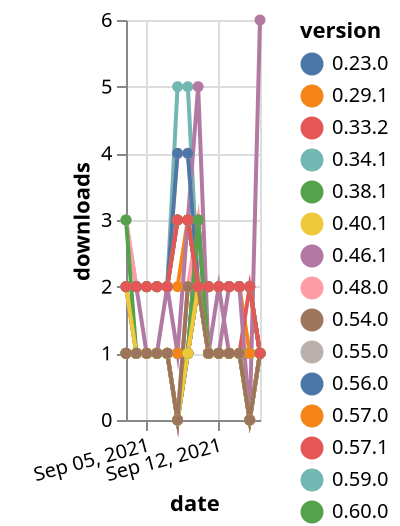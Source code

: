 {"$schema": "https://vega.github.io/schema/vega-lite/v5.json", "description": "A simple bar chart with embedded data.", "data": {"values": [{"date": "2021-09-03", "total": 260, "delta": 1, "version": "0.74.3"}, {"date": "2021-09-04", "total": 261, "delta": 1, "version": "0.74.3"}, {"date": "2021-09-05", "total": 262, "delta": 1, "version": "0.74.3"}, {"date": "2021-09-06", "total": 263, "delta": 1, "version": "0.74.3"}, {"date": "2021-09-07", "total": 264, "delta": 1, "version": "0.74.3"}, {"date": "2021-09-08", "total": 264, "delta": 0, "version": "0.74.3"}, {"date": "2021-09-09", "total": 265, "delta": 1, "version": "0.74.3"}, {"date": "2021-09-10", "total": 267, "delta": 2, "version": "0.74.3"}, {"date": "2021-09-11", "total": 268, "delta": 1, "version": "0.74.3"}, {"date": "2021-09-12", "total": 269, "delta": 1, "version": "0.74.3"}, {"date": "2021-09-13", "total": 270, "delta": 1, "version": "0.74.3"}, {"date": "2021-09-14", "total": 271, "delta": 1, "version": "0.74.3"}, {"date": "2021-09-15", "total": 271, "delta": 0, "version": "0.74.3"}, {"date": "2021-09-16", "total": 272, "delta": 1, "version": "0.74.3"}, {"date": "2021-09-03", "total": 3287, "delta": 3, "version": "0.34.1"}, {"date": "2021-09-04", "total": 3289, "delta": 2, "version": "0.34.1"}, {"date": "2021-09-05", "total": 3291, "delta": 2, "version": "0.34.1"}, {"date": "2021-09-06", "total": 3293, "delta": 2, "version": "0.34.1"}, {"date": "2021-09-07", "total": 3295, "delta": 2, "version": "0.34.1"}, {"date": "2021-09-08", "total": 3300, "delta": 5, "version": "0.34.1"}, {"date": "2021-09-09", "total": 3305, "delta": 5, "version": "0.34.1"}, {"date": "2021-09-10", "total": 3307, "delta": 2, "version": "0.34.1"}, {"date": "2021-09-11", "total": 3309, "delta": 2, "version": "0.34.1"}, {"date": "2021-09-12", "total": 3311, "delta": 2, "version": "0.34.1"}, {"date": "2021-09-13", "total": 3313, "delta": 2, "version": "0.34.1"}, {"date": "2021-09-14", "total": 3315, "delta": 2, "version": "0.34.1"}, {"date": "2021-09-15", "total": 3317, "delta": 2, "version": "0.34.1"}, {"date": "2021-09-16", "total": 3318, "delta": 1, "version": "0.34.1"}, {"date": "2021-09-03", "total": 2826, "delta": 2, "version": "0.29.1"}, {"date": "2021-09-04", "total": 2828, "delta": 2, "version": "0.29.1"}, {"date": "2021-09-05", "total": 2830, "delta": 2, "version": "0.29.1"}, {"date": "2021-09-06", "total": 2832, "delta": 2, "version": "0.29.1"}, {"date": "2021-09-07", "total": 2834, "delta": 2, "version": "0.29.1"}, {"date": "2021-09-08", "total": 2836, "delta": 2, "version": "0.29.1"}, {"date": "2021-09-09", "total": 2839, "delta": 3, "version": "0.29.1"}, {"date": "2021-09-10", "total": 2841, "delta": 2, "version": "0.29.1"}, {"date": "2021-09-11", "total": 2843, "delta": 2, "version": "0.29.1"}, {"date": "2021-09-12", "total": 2845, "delta": 2, "version": "0.29.1"}, {"date": "2021-09-13", "total": 2847, "delta": 2, "version": "0.29.1"}, {"date": "2021-09-14", "total": 2849, "delta": 2, "version": "0.29.1"}, {"date": "2021-09-15", "total": 2850, "delta": 1, "version": "0.29.1"}, {"date": "2021-09-16", "total": 2851, "delta": 1, "version": "0.29.1"}, {"date": "2021-09-03", "total": 124, "delta": 1, "version": "0.74.2"}, {"date": "2021-09-04", "total": 125, "delta": 1, "version": "0.74.2"}, {"date": "2021-09-05", "total": 126, "delta": 1, "version": "0.74.2"}, {"date": "2021-09-06", "total": 127, "delta": 1, "version": "0.74.2"}, {"date": "2021-09-07", "total": 128, "delta": 1, "version": "0.74.2"}, {"date": "2021-09-08", "total": 128, "delta": 0, "version": "0.74.2"}, {"date": "2021-09-09", "total": 129, "delta": 1, "version": "0.74.2"}, {"date": "2021-09-10", "total": 131, "delta": 2, "version": "0.74.2"}, {"date": "2021-09-11", "total": 132, "delta": 1, "version": "0.74.2"}, {"date": "2021-09-12", "total": 133, "delta": 1, "version": "0.74.2"}, {"date": "2021-09-13", "total": 134, "delta": 1, "version": "0.74.2"}, {"date": "2021-09-14", "total": 135, "delta": 1, "version": "0.74.2"}, {"date": "2021-09-15", "total": 135, "delta": 0, "version": "0.74.2"}, {"date": "2021-09-16", "total": 136, "delta": 1, "version": "0.74.2"}, {"date": "2021-09-03", "total": 231, "delta": 2, "version": "0.74.1"}, {"date": "2021-09-04", "total": 232, "delta": 1, "version": "0.74.1"}, {"date": "2021-09-05", "total": 233, "delta": 1, "version": "0.74.1"}, {"date": "2021-09-06", "total": 234, "delta": 1, "version": "0.74.1"}, {"date": "2021-09-07", "total": 235, "delta": 1, "version": "0.74.1"}, {"date": "2021-09-08", "total": 235, "delta": 0, "version": "0.74.1"}, {"date": "2021-09-09", "total": 236, "delta": 1, "version": "0.74.1"}, {"date": "2021-09-10", "total": 238, "delta": 2, "version": "0.74.1"}, {"date": "2021-09-11", "total": 239, "delta": 1, "version": "0.74.1"}, {"date": "2021-09-12", "total": 240, "delta": 1, "version": "0.74.1"}, {"date": "2021-09-13", "total": 241, "delta": 1, "version": "0.74.1"}, {"date": "2021-09-14", "total": 242, "delta": 1, "version": "0.74.1"}, {"date": "2021-09-15", "total": 242, "delta": 0, "version": "0.74.1"}, {"date": "2021-09-16", "total": 243, "delta": 1, "version": "0.74.1"}, {"date": "2021-09-03", "total": 135, "delta": 1, "version": "0.73.0"}, {"date": "2021-09-04", "total": 136, "delta": 1, "version": "0.73.0"}, {"date": "2021-09-05", "total": 137, "delta": 1, "version": "0.73.0"}, {"date": "2021-09-06", "total": 138, "delta": 1, "version": "0.73.0"}, {"date": "2021-09-07", "total": 139, "delta": 1, "version": "0.73.0"}, {"date": "2021-09-08", "total": 139, "delta": 0, "version": "0.73.0"}, {"date": "2021-09-09", "total": 141, "delta": 2, "version": "0.73.0"}, {"date": "2021-09-10", "total": 143, "delta": 2, "version": "0.73.0"}, {"date": "2021-09-11", "total": 144, "delta": 1, "version": "0.73.0"}, {"date": "2021-09-12", "total": 145, "delta": 1, "version": "0.73.0"}, {"date": "2021-09-13", "total": 146, "delta": 1, "version": "0.73.0"}, {"date": "2021-09-14", "total": 147, "delta": 1, "version": "0.73.0"}, {"date": "2021-09-15", "total": 147, "delta": 0, "version": "0.73.0"}, {"date": "2021-09-16", "total": 148, "delta": 1, "version": "0.73.0"}, {"date": "2021-09-03", "total": 2766, "delta": 2, "version": "0.40.1"}, {"date": "2021-09-04", "total": 2768, "delta": 2, "version": "0.40.1"}, {"date": "2021-09-05", "total": 2770, "delta": 2, "version": "0.40.1"}, {"date": "2021-09-06", "total": 2772, "delta": 2, "version": "0.40.1"}, {"date": "2021-09-07", "total": 2774, "delta": 2, "version": "0.40.1"}, {"date": "2021-09-08", "total": 2777, "delta": 3, "version": "0.40.1"}, {"date": "2021-09-09", "total": 2780, "delta": 3, "version": "0.40.1"}, {"date": "2021-09-10", "total": 2782, "delta": 2, "version": "0.40.1"}, {"date": "2021-09-11", "total": 2784, "delta": 2, "version": "0.40.1"}, {"date": "2021-09-12", "total": 2786, "delta": 2, "version": "0.40.1"}, {"date": "2021-09-13", "total": 2788, "delta": 2, "version": "0.40.1"}, {"date": "2021-09-14", "total": 2790, "delta": 2, "version": "0.40.1"}, {"date": "2021-09-15", "total": 2792, "delta": 2, "version": "0.40.1"}, {"date": "2021-09-16", "total": 2793, "delta": 1, "version": "0.40.1"}, {"date": "2021-09-03", "total": 7251, "delta": 2, "version": "0.62.1"}, {"date": "2021-09-04", "total": 7252, "delta": 1, "version": "0.62.1"}, {"date": "2021-09-05", "total": 7253, "delta": 1, "version": "0.62.1"}, {"date": "2021-09-06", "total": 7254, "delta": 1, "version": "0.62.1"}, {"date": "2021-09-07", "total": 7256, "delta": 2, "version": "0.62.1"}, {"date": "2021-09-08", "total": 7257, "delta": 1, "version": "0.62.1"}, {"date": "2021-09-09", "total": 7260, "delta": 3, "version": "0.62.1"}, {"date": "2021-09-10", "total": 7265, "delta": 5, "version": "0.62.1"}, {"date": "2021-09-11", "total": 7266, "delta": 1, "version": "0.62.1"}, {"date": "2021-09-12", "total": 7268, "delta": 2, "version": "0.62.1"}, {"date": "2021-09-13", "total": 7269, "delta": 1, "version": "0.62.1"}, {"date": "2021-09-14", "total": 7270, "delta": 1, "version": "0.62.1"}, {"date": "2021-09-15", "total": 7271, "delta": 1, "version": "0.62.1"}, {"date": "2021-09-16", "total": 7272, "delta": 1, "version": "0.62.1"}, {"date": "2021-09-03", "total": 2328, "delta": 1, "version": "0.55.0"}, {"date": "2021-09-04", "total": 2329, "delta": 1, "version": "0.55.0"}, {"date": "2021-09-05", "total": 2330, "delta": 1, "version": "0.55.0"}, {"date": "2021-09-06", "total": 2331, "delta": 1, "version": "0.55.0"}, {"date": "2021-09-07", "total": 2332, "delta": 1, "version": "0.55.0"}, {"date": "2021-09-08", "total": 2333, "delta": 1, "version": "0.55.0"}, {"date": "2021-09-09", "total": 2334, "delta": 1, "version": "0.55.0"}, {"date": "2021-09-10", "total": 2337, "delta": 3, "version": "0.55.0"}, {"date": "2021-09-11", "total": 2338, "delta": 1, "version": "0.55.0"}, {"date": "2021-09-12", "total": 2339, "delta": 1, "version": "0.55.0"}, {"date": "2021-09-13", "total": 2340, "delta": 1, "version": "0.55.0"}, {"date": "2021-09-14", "total": 2341, "delta": 1, "version": "0.55.0"}, {"date": "2021-09-15", "total": 2342, "delta": 1, "version": "0.55.0"}, {"date": "2021-09-16", "total": 2343, "delta": 1, "version": "0.55.0"}, {"date": "2021-09-03", "total": 233, "delta": 1, "version": "0.70.0"}, {"date": "2021-09-04", "total": 234, "delta": 1, "version": "0.70.0"}, {"date": "2021-09-05", "total": 235, "delta": 1, "version": "0.70.0"}, {"date": "2021-09-06", "total": 236, "delta": 1, "version": "0.70.0"}, {"date": "2021-09-07", "total": 237, "delta": 1, "version": "0.70.0"}, {"date": "2021-09-08", "total": 237, "delta": 0, "version": "0.70.0"}, {"date": "2021-09-09", "total": 239, "delta": 2, "version": "0.70.0"}, {"date": "2021-09-10", "total": 242, "delta": 3, "version": "0.70.0"}, {"date": "2021-09-11", "total": 243, "delta": 1, "version": "0.70.0"}, {"date": "2021-09-12", "total": 244, "delta": 1, "version": "0.70.0"}, {"date": "2021-09-13", "total": 245, "delta": 1, "version": "0.70.0"}, {"date": "2021-09-14", "total": 246, "delta": 1, "version": "0.70.0"}, {"date": "2021-09-15", "total": 246, "delta": 0, "version": "0.70.0"}, {"date": "2021-09-16", "total": 247, "delta": 1, "version": "0.70.0"}, {"date": "2021-09-03", "total": 2465, "delta": 2, "version": "0.54.0"}, {"date": "2021-09-04", "total": 2467, "delta": 2, "version": "0.54.0"}, {"date": "2021-09-05", "total": 2469, "delta": 2, "version": "0.54.0"}, {"date": "2021-09-06", "total": 2471, "delta": 2, "version": "0.54.0"}, {"date": "2021-09-07", "total": 2473, "delta": 2, "version": "0.54.0"}, {"date": "2021-09-08", "total": 2476, "delta": 3, "version": "0.54.0"}, {"date": "2021-09-09", "total": 2479, "delta": 3, "version": "0.54.0"}, {"date": "2021-09-10", "total": 2481, "delta": 2, "version": "0.54.0"}, {"date": "2021-09-11", "total": 2483, "delta": 2, "version": "0.54.0"}, {"date": "2021-09-12", "total": 2485, "delta": 2, "version": "0.54.0"}, {"date": "2021-09-13", "total": 2487, "delta": 2, "version": "0.54.0"}, {"date": "2021-09-14", "total": 2489, "delta": 2, "version": "0.54.0"}, {"date": "2021-09-15", "total": 2491, "delta": 2, "version": "0.54.0"}, {"date": "2021-09-16", "total": 2492, "delta": 1, "version": "0.54.0"}, {"date": "2021-09-03", "total": 2002, "delta": 1, "version": "0.60.0"}, {"date": "2021-09-04", "total": 2003, "delta": 1, "version": "0.60.0"}, {"date": "2021-09-05", "total": 2004, "delta": 1, "version": "0.60.0"}, {"date": "2021-09-06", "total": 2005, "delta": 1, "version": "0.60.0"}, {"date": "2021-09-07", "total": 2006, "delta": 1, "version": "0.60.0"}, {"date": "2021-09-08", "total": 2007, "delta": 1, "version": "0.60.0"}, {"date": "2021-09-09", "total": 2008, "delta": 1, "version": "0.60.0"}, {"date": "2021-09-10", "total": 2010, "delta": 2, "version": "0.60.0"}, {"date": "2021-09-11", "total": 2011, "delta": 1, "version": "0.60.0"}, {"date": "2021-09-12", "total": 2012, "delta": 1, "version": "0.60.0"}, {"date": "2021-09-13", "total": 2013, "delta": 1, "version": "0.60.0"}, {"date": "2021-09-14", "total": 2014, "delta": 1, "version": "0.60.0"}, {"date": "2021-09-15", "total": 2015, "delta": 1, "version": "0.60.0"}, {"date": "2021-09-16", "total": 2016, "delta": 1, "version": "0.60.0"}, {"date": "2021-09-03", "total": 2846, "delta": 3, "version": "0.48.0"}, {"date": "2021-09-04", "total": 2848, "delta": 2, "version": "0.48.0"}, {"date": "2021-09-05", "total": 2850, "delta": 2, "version": "0.48.0"}, {"date": "2021-09-06", "total": 2852, "delta": 2, "version": "0.48.0"}, {"date": "2021-09-07", "total": 2854, "delta": 2, "version": "0.48.0"}, {"date": "2021-09-08", "total": 2858, "delta": 4, "version": "0.48.0"}, {"date": "2021-09-09", "total": 2862, "delta": 4, "version": "0.48.0"}, {"date": "2021-09-10", "total": 2864, "delta": 2, "version": "0.48.0"}, {"date": "2021-09-11", "total": 2866, "delta": 2, "version": "0.48.0"}, {"date": "2021-09-12", "total": 2868, "delta": 2, "version": "0.48.0"}, {"date": "2021-09-13", "total": 2870, "delta": 2, "version": "0.48.0"}, {"date": "2021-09-14", "total": 2872, "delta": 2, "version": "0.48.0"}, {"date": "2021-09-15", "total": 2874, "delta": 2, "version": "0.48.0"}, {"date": "2021-09-16", "total": 2875, "delta": 1, "version": "0.48.0"}, {"date": "2021-09-03", "total": 2925, "delta": 2, "version": "0.23.0"}, {"date": "2021-09-04", "total": 2927, "delta": 2, "version": "0.23.0"}, {"date": "2021-09-05", "total": 2929, "delta": 2, "version": "0.23.0"}, {"date": "2021-09-06", "total": 2931, "delta": 2, "version": "0.23.0"}, {"date": "2021-09-07", "total": 2933, "delta": 2, "version": "0.23.0"}, {"date": "2021-09-08", "total": 2937, "delta": 4, "version": "0.23.0"}, {"date": "2021-09-09", "total": 2941, "delta": 4, "version": "0.23.0"}, {"date": "2021-09-10", "total": 2943, "delta": 2, "version": "0.23.0"}, {"date": "2021-09-11", "total": 2945, "delta": 2, "version": "0.23.0"}, {"date": "2021-09-12", "total": 2947, "delta": 2, "version": "0.23.0"}, {"date": "2021-09-13", "total": 2949, "delta": 2, "version": "0.23.0"}, {"date": "2021-09-14", "total": 2951, "delta": 2, "version": "0.23.0"}, {"date": "2021-09-15", "total": 2953, "delta": 2, "version": "0.23.0"}, {"date": "2021-09-16", "total": 2954, "delta": 1, "version": "0.23.0"}, {"date": "2021-09-03", "total": 136, "delta": 1, "version": "0.74.0"}, {"date": "2021-09-04", "total": 137, "delta": 1, "version": "0.74.0"}, {"date": "2021-09-05", "total": 138, "delta": 1, "version": "0.74.0"}, {"date": "2021-09-06", "total": 139, "delta": 1, "version": "0.74.0"}, {"date": "2021-09-07", "total": 140, "delta": 1, "version": "0.74.0"}, {"date": "2021-09-08", "total": 140, "delta": 0, "version": "0.74.0"}, {"date": "2021-09-09", "total": 141, "delta": 1, "version": "0.74.0"}, {"date": "2021-09-10", "total": 143, "delta": 2, "version": "0.74.0"}, {"date": "2021-09-11", "total": 144, "delta": 1, "version": "0.74.0"}, {"date": "2021-09-12", "total": 145, "delta": 1, "version": "0.74.0"}, {"date": "2021-09-13", "total": 146, "delta": 1, "version": "0.74.0"}, {"date": "2021-09-14", "total": 147, "delta": 1, "version": "0.74.0"}, {"date": "2021-09-15", "total": 147, "delta": 0, "version": "0.74.0"}, {"date": "2021-09-16", "total": 148, "delta": 1, "version": "0.74.0"}, {"date": "2021-09-03", "total": 5467, "delta": 1, "version": "0.57.1"}, {"date": "2021-09-04", "total": 5468, "delta": 1, "version": "0.57.1"}, {"date": "2021-09-05", "total": 5469, "delta": 1, "version": "0.57.1"}, {"date": "2021-09-06", "total": 5470, "delta": 1, "version": "0.57.1"}, {"date": "2021-09-07", "total": 5471, "delta": 1, "version": "0.57.1"}, {"date": "2021-09-08", "total": 5472, "delta": 1, "version": "0.57.1"}, {"date": "2021-09-09", "total": 5473, "delta": 1, "version": "0.57.1"}, {"date": "2021-09-10", "total": 5476, "delta": 3, "version": "0.57.1"}, {"date": "2021-09-11", "total": 5477, "delta": 1, "version": "0.57.1"}, {"date": "2021-09-12", "total": 5478, "delta": 1, "version": "0.57.1"}, {"date": "2021-09-13", "total": 5479, "delta": 1, "version": "0.57.1"}, {"date": "2021-09-14", "total": 5480, "delta": 1, "version": "0.57.1"}, {"date": "2021-09-15", "total": 5482, "delta": 2, "version": "0.57.1"}, {"date": "2021-09-16", "total": 5483, "delta": 1, "version": "0.57.1"}, {"date": "2021-09-03", "total": 3426, "delta": 1, "version": "0.61.0"}, {"date": "2021-09-04", "total": 3427, "delta": 1, "version": "0.61.0"}, {"date": "2021-09-05", "total": 3428, "delta": 1, "version": "0.61.0"}, {"date": "2021-09-06", "total": 3429, "delta": 1, "version": "0.61.0"}, {"date": "2021-09-07", "total": 3430, "delta": 1, "version": "0.61.0"}, {"date": "2021-09-08", "total": 3431, "delta": 1, "version": "0.61.0"}, {"date": "2021-09-09", "total": 3432, "delta": 1, "version": "0.61.0"}, {"date": "2021-09-10", "total": 3434, "delta": 2, "version": "0.61.0"}, {"date": "2021-09-11", "total": 3435, "delta": 1, "version": "0.61.0"}, {"date": "2021-09-12", "total": 3436, "delta": 1, "version": "0.61.0"}, {"date": "2021-09-13", "total": 3437, "delta": 1, "version": "0.61.0"}, {"date": "2021-09-14", "total": 3438, "delta": 1, "version": "0.61.0"}, {"date": "2021-09-15", "total": 3439, "delta": 1, "version": "0.61.0"}, {"date": "2021-09-16", "total": 3440, "delta": 1, "version": "0.61.0"}, {"date": "2021-09-03", "total": 1002, "delta": 1, "version": "0.56.0"}, {"date": "2021-09-04", "total": 1003, "delta": 1, "version": "0.56.0"}, {"date": "2021-09-05", "total": 1004, "delta": 1, "version": "0.56.0"}, {"date": "2021-09-06", "total": 1005, "delta": 1, "version": "0.56.0"}, {"date": "2021-09-07", "total": 1006, "delta": 1, "version": "0.56.0"}, {"date": "2021-09-08", "total": 1007, "delta": 1, "version": "0.56.0"}, {"date": "2021-09-09", "total": 1008, "delta": 1, "version": "0.56.0"}, {"date": "2021-09-10", "total": 1010, "delta": 2, "version": "0.56.0"}, {"date": "2021-09-11", "total": 1011, "delta": 1, "version": "0.56.0"}, {"date": "2021-09-12", "total": 1012, "delta": 1, "version": "0.56.0"}, {"date": "2021-09-13", "total": 1013, "delta": 1, "version": "0.56.0"}, {"date": "2021-09-14", "total": 1014, "delta": 1, "version": "0.56.0"}, {"date": "2021-09-15", "total": 1015, "delta": 1, "version": "0.56.0"}, {"date": "2021-09-16", "total": 1016, "delta": 1, "version": "0.56.0"}, {"date": "2021-09-03", "total": 876, "delta": 1, "version": "0.59.0"}, {"date": "2021-09-04", "total": 877, "delta": 1, "version": "0.59.0"}, {"date": "2021-09-05", "total": 878, "delta": 1, "version": "0.59.0"}, {"date": "2021-09-06", "total": 879, "delta": 1, "version": "0.59.0"}, {"date": "2021-09-07", "total": 880, "delta": 1, "version": "0.59.0"}, {"date": "2021-09-08", "total": 881, "delta": 1, "version": "0.59.0"}, {"date": "2021-09-09", "total": 882, "delta": 1, "version": "0.59.0"}, {"date": "2021-09-10", "total": 884, "delta": 2, "version": "0.59.0"}, {"date": "2021-09-11", "total": 885, "delta": 1, "version": "0.59.0"}, {"date": "2021-09-12", "total": 886, "delta": 1, "version": "0.59.0"}, {"date": "2021-09-13", "total": 887, "delta": 1, "version": "0.59.0"}, {"date": "2021-09-14", "total": 888, "delta": 1, "version": "0.59.0"}, {"date": "2021-09-15", "total": 889, "delta": 1, "version": "0.59.0"}, {"date": "2021-09-16", "total": 890, "delta": 1, "version": "0.59.0"}, {"date": "2021-09-03", "total": 68, "delta": 2, "version": "0.74.6"}, {"date": "2021-09-04", "total": 70, "delta": 2, "version": "0.74.6"}, {"date": "2021-09-05", "total": 71, "delta": 1, "version": "0.74.6"}, {"date": "2021-09-06", "total": 72, "delta": 1, "version": "0.74.6"}, {"date": "2021-09-07", "total": 73, "delta": 1, "version": "0.74.6"}, {"date": "2021-09-08", "total": 73, "delta": 0, "version": "0.74.6"}, {"date": "2021-09-09", "total": 74, "delta": 1, "version": "0.74.6"}, {"date": "2021-09-10", "total": 77, "delta": 3, "version": "0.74.6"}, {"date": "2021-09-11", "total": 78, "delta": 1, "version": "0.74.6"}, {"date": "2021-09-12", "total": 79, "delta": 1, "version": "0.74.6"}, {"date": "2021-09-13", "total": 81, "delta": 2, "version": "0.74.6"}, {"date": "2021-09-14", "total": 83, "delta": 2, "version": "0.74.6"}, {"date": "2021-09-15", "total": 83, "delta": 0, "version": "0.74.6"}, {"date": "2021-09-16", "total": 89, "delta": 6, "version": "0.74.6"}, {"date": "2021-09-03", "total": 2838, "delta": 2, "version": "0.46.1"}, {"date": "2021-09-04", "total": 2840, "delta": 2, "version": "0.46.1"}, {"date": "2021-09-05", "total": 2842, "delta": 2, "version": "0.46.1"}, {"date": "2021-09-06", "total": 2844, "delta": 2, "version": "0.46.1"}, {"date": "2021-09-07", "total": 2846, "delta": 2, "version": "0.46.1"}, {"date": "2021-09-08", "total": 2849, "delta": 3, "version": "0.46.1"}, {"date": "2021-09-09", "total": 2852, "delta": 3, "version": "0.46.1"}, {"date": "2021-09-10", "total": 2854, "delta": 2, "version": "0.46.1"}, {"date": "2021-09-11", "total": 2856, "delta": 2, "version": "0.46.1"}, {"date": "2021-09-12", "total": 2858, "delta": 2, "version": "0.46.1"}, {"date": "2021-09-13", "total": 2860, "delta": 2, "version": "0.46.1"}, {"date": "2021-09-14", "total": 2862, "delta": 2, "version": "0.46.1"}, {"date": "2021-09-15", "total": 2864, "delta": 2, "version": "0.46.1"}, {"date": "2021-09-16", "total": 2865, "delta": 1, "version": "0.46.1"}, {"date": "2021-09-03", "total": 381, "delta": 1, "version": "0.57.0"}, {"date": "2021-09-04", "total": 382, "delta": 1, "version": "0.57.0"}, {"date": "2021-09-05", "total": 383, "delta": 1, "version": "0.57.0"}, {"date": "2021-09-06", "total": 384, "delta": 1, "version": "0.57.0"}, {"date": "2021-09-07", "total": 385, "delta": 1, "version": "0.57.0"}, {"date": "2021-09-08", "total": 386, "delta": 1, "version": "0.57.0"}, {"date": "2021-09-09", "total": 387, "delta": 1, "version": "0.57.0"}, {"date": "2021-09-10", "total": 389, "delta": 2, "version": "0.57.0"}, {"date": "2021-09-11", "total": 390, "delta": 1, "version": "0.57.0"}, {"date": "2021-09-12", "total": 391, "delta": 1, "version": "0.57.0"}, {"date": "2021-09-13", "total": 392, "delta": 1, "version": "0.57.0"}, {"date": "2021-09-14", "total": 393, "delta": 1, "version": "0.57.0"}, {"date": "2021-09-15", "total": 394, "delta": 1, "version": "0.57.0"}, {"date": "2021-09-16", "total": 395, "delta": 1, "version": "0.57.0"}, {"date": "2021-09-03", "total": 151, "delta": 3, "version": "0.74.4"}, {"date": "2021-09-04", "total": 152, "delta": 1, "version": "0.74.4"}, {"date": "2021-09-05", "total": 153, "delta": 1, "version": "0.74.4"}, {"date": "2021-09-06", "total": 154, "delta": 1, "version": "0.74.4"}, {"date": "2021-09-07", "total": 155, "delta": 1, "version": "0.74.4"}, {"date": "2021-09-08", "total": 155, "delta": 0, "version": "0.74.4"}, {"date": "2021-09-09", "total": 156, "delta": 1, "version": "0.74.4"}, {"date": "2021-09-10", "total": 159, "delta": 3, "version": "0.74.4"}, {"date": "2021-09-11", "total": 160, "delta": 1, "version": "0.74.4"}, {"date": "2021-09-12", "total": 161, "delta": 1, "version": "0.74.4"}, {"date": "2021-09-13", "total": 162, "delta": 1, "version": "0.74.4"}, {"date": "2021-09-14", "total": 163, "delta": 1, "version": "0.74.4"}, {"date": "2021-09-15", "total": 163, "delta": 0, "version": "0.74.4"}, {"date": "2021-09-16", "total": 164, "delta": 1, "version": "0.74.4"}, {"date": "2021-09-03", "total": 94, "delta": 2, "version": "0.74.5"}, {"date": "2021-09-04", "total": 95, "delta": 1, "version": "0.74.5"}, {"date": "2021-09-05", "total": 96, "delta": 1, "version": "0.74.5"}, {"date": "2021-09-06", "total": 97, "delta": 1, "version": "0.74.5"}, {"date": "2021-09-07", "total": 98, "delta": 1, "version": "0.74.5"}, {"date": "2021-09-08", "total": 98, "delta": 0, "version": "0.74.5"}, {"date": "2021-09-09", "total": 99, "delta": 1, "version": "0.74.5"}, {"date": "2021-09-10", "total": 101, "delta": 2, "version": "0.74.5"}, {"date": "2021-09-11", "total": 102, "delta": 1, "version": "0.74.5"}, {"date": "2021-09-12", "total": 103, "delta": 1, "version": "0.74.5"}, {"date": "2021-09-13", "total": 104, "delta": 1, "version": "0.74.5"}, {"date": "2021-09-14", "total": 105, "delta": 1, "version": "0.74.5"}, {"date": "2021-09-15", "total": 105, "delta": 0, "version": "0.74.5"}, {"date": "2021-09-16", "total": 106, "delta": 1, "version": "0.74.5"}, {"date": "2021-09-03", "total": 269, "delta": 1, "version": "0.72.0"}, {"date": "2021-09-04", "total": 270, "delta": 1, "version": "0.72.0"}, {"date": "2021-09-05", "total": 271, "delta": 1, "version": "0.72.0"}, {"date": "2021-09-06", "total": 272, "delta": 1, "version": "0.72.0"}, {"date": "2021-09-07", "total": 273, "delta": 1, "version": "0.72.0"}, {"date": "2021-09-08", "total": 273, "delta": 0, "version": "0.72.0"}, {"date": "2021-09-09", "total": 275, "delta": 2, "version": "0.72.0"}, {"date": "2021-09-10", "total": 277, "delta": 2, "version": "0.72.0"}, {"date": "2021-09-11", "total": 278, "delta": 1, "version": "0.72.0"}, {"date": "2021-09-12", "total": 279, "delta": 1, "version": "0.72.0"}, {"date": "2021-09-13", "total": 280, "delta": 1, "version": "0.72.0"}, {"date": "2021-09-14", "total": 281, "delta": 1, "version": "0.72.0"}, {"date": "2021-09-15", "total": 281, "delta": 0, "version": "0.72.0"}, {"date": "2021-09-16", "total": 282, "delta": 1, "version": "0.72.0"}, {"date": "2021-09-03", "total": 2622, "delta": 2, "version": "0.38.1"}, {"date": "2021-09-04", "total": 2624, "delta": 2, "version": "0.38.1"}, {"date": "2021-09-05", "total": 2626, "delta": 2, "version": "0.38.1"}, {"date": "2021-09-06", "total": 2628, "delta": 2, "version": "0.38.1"}, {"date": "2021-09-07", "total": 2630, "delta": 2, "version": "0.38.1"}, {"date": "2021-09-08", "total": 2633, "delta": 3, "version": "0.38.1"}, {"date": "2021-09-09", "total": 2636, "delta": 3, "version": "0.38.1"}, {"date": "2021-09-10", "total": 2638, "delta": 2, "version": "0.38.1"}, {"date": "2021-09-11", "total": 2640, "delta": 2, "version": "0.38.1"}, {"date": "2021-09-12", "total": 2642, "delta": 2, "version": "0.38.1"}, {"date": "2021-09-13", "total": 2644, "delta": 2, "version": "0.38.1"}, {"date": "2021-09-14", "total": 2646, "delta": 2, "version": "0.38.1"}, {"date": "2021-09-15", "total": 2648, "delta": 2, "version": "0.38.1"}, {"date": "2021-09-16", "total": 2649, "delta": 1, "version": "0.38.1"}, {"date": "2021-09-03", "total": 2658, "delta": 2, "version": "0.33.2"}, {"date": "2021-09-04", "total": 2660, "delta": 2, "version": "0.33.2"}, {"date": "2021-09-05", "total": 2662, "delta": 2, "version": "0.33.2"}, {"date": "2021-09-06", "total": 2664, "delta": 2, "version": "0.33.2"}, {"date": "2021-09-07", "total": 2666, "delta": 2, "version": "0.33.2"}, {"date": "2021-09-08", "total": 2669, "delta": 3, "version": "0.33.2"}, {"date": "2021-09-09", "total": 2672, "delta": 3, "version": "0.33.2"}, {"date": "2021-09-10", "total": 2674, "delta": 2, "version": "0.33.2"}, {"date": "2021-09-11", "total": 2676, "delta": 2, "version": "0.33.2"}, {"date": "2021-09-12", "total": 2678, "delta": 2, "version": "0.33.2"}, {"date": "2021-09-13", "total": 2680, "delta": 2, "version": "0.33.2"}, {"date": "2021-09-14", "total": 2682, "delta": 2, "version": "0.33.2"}, {"date": "2021-09-15", "total": 2684, "delta": 2, "version": "0.33.2"}, {"date": "2021-09-16", "total": 2685, "delta": 1, "version": "0.33.2"}]}, "width": "container", "mark": {"type": "line", "point": {"filled": true}}, "encoding": {"x": {"field": "date", "type": "temporal", "timeUnit": "yearmonthdate", "title": "date", "axis": {"labelAngle": -15}}, "y": {"field": "delta", "type": "quantitative", "title": "downloads"}, "color": {"field": "version", "type": "nominal"}, "tooltip": {"field": "delta"}}}